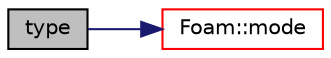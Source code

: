 digraph "type"
{
  bgcolor="transparent";
  edge [fontname="Helvetica",fontsize="10",labelfontname="Helvetica",labelfontsize="10"];
  node [fontname="Helvetica",fontsize="10",shape=record];
  rankdir="LR";
  Node1 [label="type",height=0.2,width=0.4,color="black", fillcolor="grey75", style="filled" fontcolor="black"];
  Node1 -> Node2 [color="midnightblue",fontsize="10",style="solid",fontname="Helvetica"];
  Node2 [label="Foam::mode",height=0.2,width=0.4,color="red",URL="$namespaceFoam.html#a53d7a4359e1c5a7c190744f5e0c7c723",tooltip="Return the file mode, normally following symbolic links. "];
}
